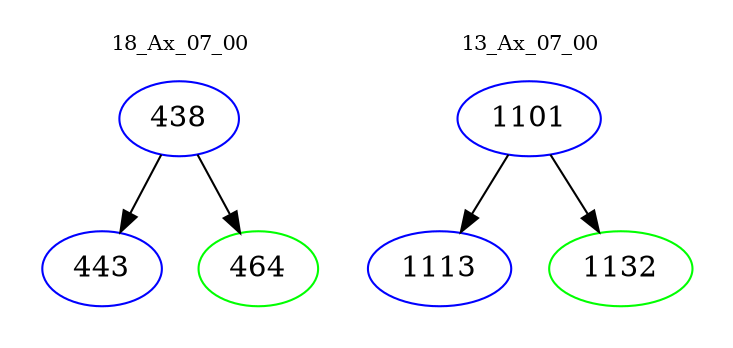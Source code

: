 digraph{
subgraph cluster_0 {
color = white
label = "18_Ax_07_00";
fontsize=10;
T0_438 [label="438", color="blue"]
T0_438 -> T0_443 [color="black"]
T0_443 [label="443", color="blue"]
T0_438 -> T0_464 [color="black"]
T0_464 [label="464", color="green"]
}
subgraph cluster_1 {
color = white
label = "13_Ax_07_00";
fontsize=10;
T1_1101 [label="1101", color="blue"]
T1_1101 -> T1_1113 [color="black"]
T1_1113 [label="1113", color="blue"]
T1_1101 -> T1_1132 [color="black"]
T1_1132 [label="1132", color="green"]
}
}
